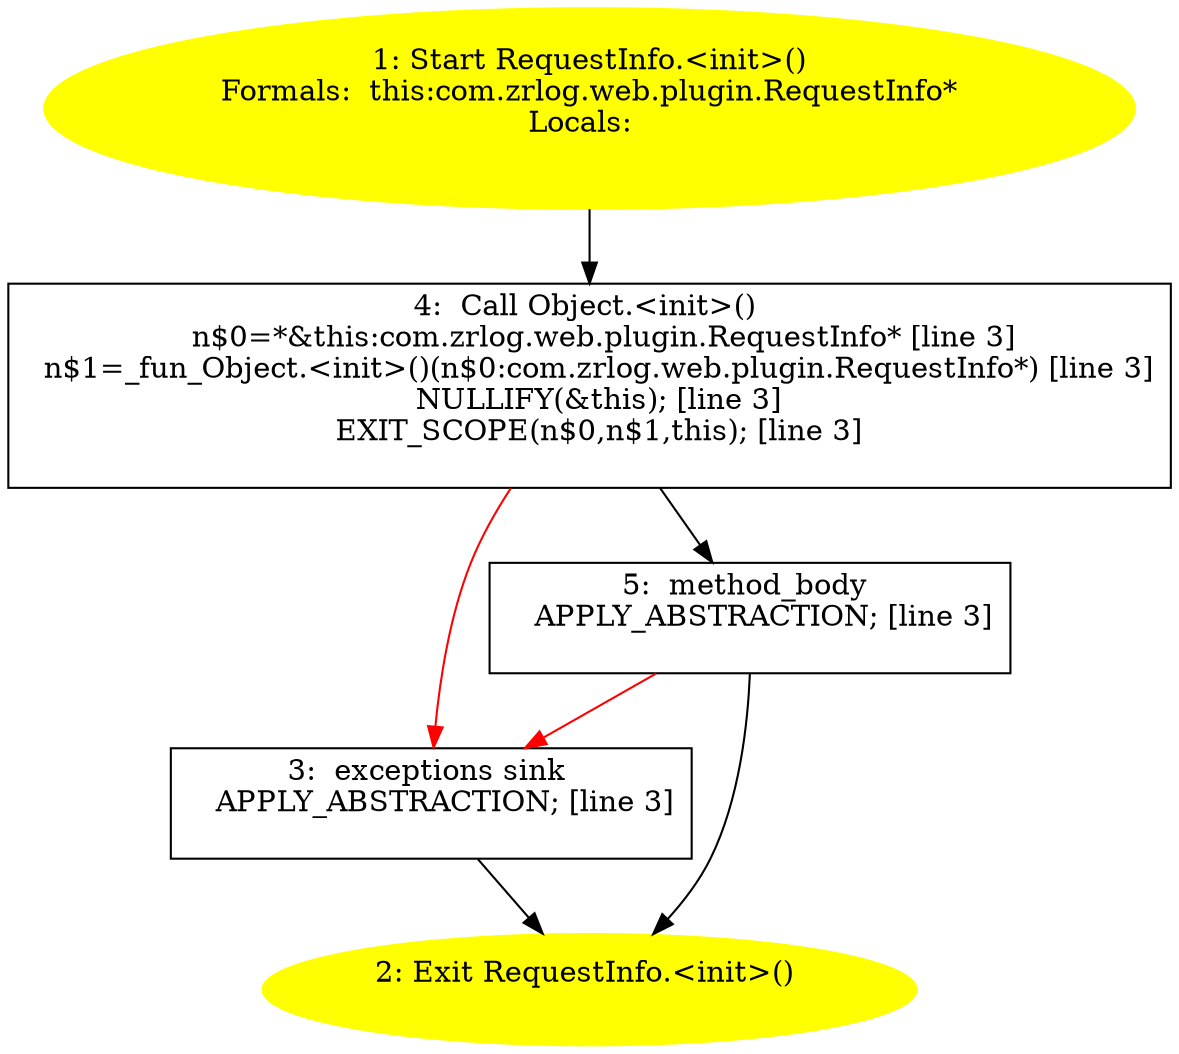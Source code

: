 /* @generated */
digraph cfg {
"com.zrlog.web.plugin.RequestInfo.<init>().523034379808cdca486b8cc9b90332a6_1" [label="1: Start RequestInfo.<init>()\nFormals:  this:com.zrlog.web.plugin.RequestInfo*\nLocals:  \n  " color=yellow style=filled]
	

	 "com.zrlog.web.plugin.RequestInfo.<init>().523034379808cdca486b8cc9b90332a6_1" -> "com.zrlog.web.plugin.RequestInfo.<init>().523034379808cdca486b8cc9b90332a6_4" ;
"com.zrlog.web.plugin.RequestInfo.<init>().523034379808cdca486b8cc9b90332a6_2" [label="2: Exit RequestInfo.<init>() \n  " color=yellow style=filled]
	

"com.zrlog.web.plugin.RequestInfo.<init>().523034379808cdca486b8cc9b90332a6_3" [label="3:  exceptions sink \n   APPLY_ABSTRACTION; [line 3]\n " shape="box"]
	

	 "com.zrlog.web.plugin.RequestInfo.<init>().523034379808cdca486b8cc9b90332a6_3" -> "com.zrlog.web.plugin.RequestInfo.<init>().523034379808cdca486b8cc9b90332a6_2" ;
"com.zrlog.web.plugin.RequestInfo.<init>().523034379808cdca486b8cc9b90332a6_4" [label="4:  Call Object.<init>() \n   n$0=*&this:com.zrlog.web.plugin.RequestInfo* [line 3]\n  n$1=_fun_Object.<init>()(n$0:com.zrlog.web.plugin.RequestInfo*) [line 3]\n  NULLIFY(&this); [line 3]\n  EXIT_SCOPE(n$0,n$1,this); [line 3]\n " shape="box"]
	

	 "com.zrlog.web.plugin.RequestInfo.<init>().523034379808cdca486b8cc9b90332a6_4" -> "com.zrlog.web.plugin.RequestInfo.<init>().523034379808cdca486b8cc9b90332a6_5" ;
	 "com.zrlog.web.plugin.RequestInfo.<init>().523034379808cdca486b8cc9b90332a6_4" -> "com.zrlog.web.plugin.RequestInfo.<init>().523034379808cdca486b8cc9b90332a6_3" [color="red" ];
"com.zrlog.web.plugin.RequestInfo.<init>().523034379808cdca486b8cc9b90332a6_5" [label="5:  method_body \n   APPLY_ABSTRACTION; [line 3]\n " shape="box"]
	

	 "com.zrlog.web.plugin.RequestInfo.<init>().523034379808cdca486b8cc9b90332a6_5" -> "com.zrlog.web.plugin.RequestInfo.<init>().523034379808cdca486b8cc9b90332a6_2" ;
	 "com.zrlog.web.plugin.RequestInfo.<init>().523034379808cdca486b8cc9b90332a6_5" -> "com.zrlog.web.plugin.RequestInfo.<init>().523034379808cdca486b8cc9b90332a6_3" [color="red" ];
}

